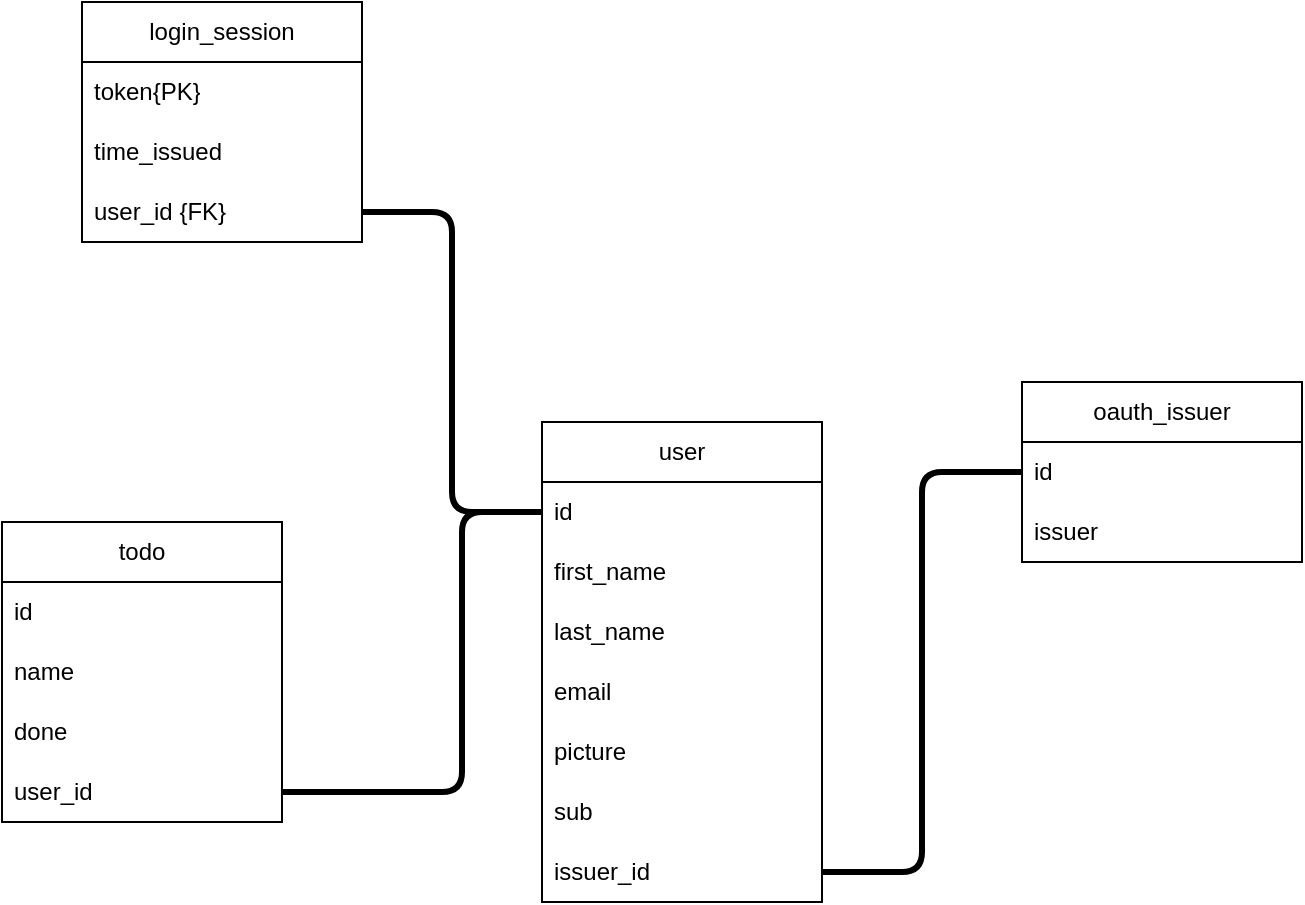 <mxfile version="28.1.0">
  <diagram name="Page-1" id="XHymnuY88icq-uMge94P">
    <mxGraphModel dx="678" dy="865" grid="1" gridSize="10" guides="1" tooltips="1" connect="1" arrows="1" fold="1" page="1" pageScale="1" pageWidth="827" pageHeight="1169" math="0" shadow="0">
      <root>
        <mxCell id="0" />
        <mxCell id="1" parent="0" />
        <mxCell id="sqGnbTBT7dD_9PJaiDBj-1" value="user" style="swimlane;fontStyle=0;childLayout=stackLayout;horizontal=1;startSize=30;horizontalStack=0;resizeParent=1;resizeParentMax=0;resizeLast=0;collapsible=1;marginBottom=0;whiteSpace=wrap;html=1;" parent="1" vertex="1">
          <mxGeometry x="320" y="310" width="140" height="240" as="geometry" />
        </mxCell>
        <mxCell id="sqGnbTBT7dD_9PJaiDBj-2" value="id" style="text;strokeColor=none;fillColor=none;align=left;verticalAlign=middle;spacingLeft=4;spacingRight=4;overflow=hidden;points=[[0,0.5],[1,0.5]];portConstraint=eastwest;rotatable=0;whiteSpace=wrap;html=1;" parent="sqGnbTBT7dD_9PJaiDBj-1" vertex="1">
          <mxGeometry y="30" width="140" height="30" as="geometry" />
        </mxCell>
        <mxCell id="sqGnbTBT7dD_9PJaiDBj-3" value="first_name" style="text;strokeColor=none;fillColor=none;align=left;verticalAlign=middle;spacingLeft=4;spacingRight=4;overflow=hidden;points=[[0,0.5],[1,0.5]];portConstraint=eastwest;rotatable=0;whiteSpace=wrap;html=1;" parent="sqGnbTBT7dD_9PJaiDBj-1" vertex="1">
          <mxGeometry y="60" width="140" height="30" as="geometry" />
        </mxCell>
        <mxCell id="sqGnbTBT7dD_9PJaiDBj-4" value="last_name" style="text;strokeColor=none;fillColor=none;align=left;verticalAlign=middle;spacingLeft=4;spacingRight=4;overflow=hidden;points=[[0,0.5],[1,0.5]];portConstraint=eastwest;rotatable=0;whiteSpace=wrap;html=1;" parent="sqGnbTBT7dD_9PJaiDBj-1" vertex="1">
          <mxGeometry y="90" width="140" height="30" as="geometry" />
        </mxCell>
        <mxCell id="sqGnbTBT7dD_9PJaiDBj-8" value="email" style="text;strokeColor=none;fillColor=none;align=left;verticalAlign=middle;spacingLeft=4;spacingRight=4;overflow=hidden;points=[[0,0.5],[1,0.5]];portConstraint=eastwest;rotatable=0;whiteSpace=wrap;html=1;" parent="sqGnbTBT7dD_9PJaiDBj-1" vertex="1">
          <mxGeometry y="120" width="140" height="30" as="geometry" />
        </mxCell>
        <mxCell id="sqGnbTBT7dD_9PJaiDBj-7" value="picture" style="text;strokeColor=none;fillColor=none;align=left;verticalAlign=middle;spacingLeft=4;spacingRight=4;overflow=hidden;points=[[0,0.5],[1,0.5]];portConstraint=eastwest;rotatable=0;whiteSpace=wrap;html=1;" parent="sqGnbTBT7dD_9PJaiDBj-1" vertex="1">
          <mxGeometry y="150" width="140" height="30" as="geometry" />
        </mxCell>
        <mxCell id="sqGnbTBT7dD_9PJaiDBj-6" value="sub" style="text;strokeColor=none;fillColor=none;align=left;verticalAlign=middle;spacingLeft=4;spacingRight=4;overflow=hidden;points=[[0,0.5],[1,0.5]];portConstraint=eastwest;rotatable=0;whiteSpace=wrap;html=1;" parent="sqGnbTBT7dD_9PJaiDBj-1" vertex="1">
          <mxGeometry y="180" width="140" height="30" as="geometry" />
        </mxCell>
        <mxCell id="sqGnbTBT7dD_9PJaiDBj-5" value="issuer_id" style="text;strokeColor=none;fillColor=none;align=left;verticalAlign=middle;spacingLeft=4;spacingRight=4;overflow=hidden;points=[[0,0.5],[1,0.5]];portConstraint=eastwest;rotatable=0;whiteSpace=wrap;html=1;" parent="sqGnbTBT7dD_9PJaiDBj-1" vertex="1">
          <mxGeometry y="210" width="140" height="30" as="geometry" />
        </mxCell>
        <mxCell id="sqGnbTBT7dD_9PJaiDBj-9" value="oauth_issuer" style="swimlane;fontStyle=0;childLayout=stackLayout;horizontal=1;startSize=30;horizontalStack=0;resizeParent=1;resizeParentMax=0;resizeLast=0;collapsible=1;marginBottom=0;whiteSpace=wrap;html=1;" parent="1" vertex="1">
          <mxGeometry x="560" y="290" width="140" height="90" as="geometry" />
        </mxCell>
        <mxCell id="sqGnbTBT7dD_9PJaiDBj-10" value="id" style="text;strokeColor=none;fillColor=none;align=left;verticalAlign=middle;spacingLeft=4;spacingRight=4;overflow=hidden;points=[[0,0.5],[1,0.5]];portConstraint=eastwest;rotatable=0;whiteSpace=wrap;html=1;" parent="sqGnbTBT7dD_9PJaiDBj-9" vertex="1">
          <mxGeometry y="30" width="140" height="30" as="geometry" />
        </mxCell>
        <mxCell id="sqGnbTBT7dD_9PJaiDBj-11" value="issuer" style="text;strokeColor=none;fillColor=none;align=left;verticalAlign=middle;spacingLeft=4;spacingRight=4;overflow=hidden;points=[[0,0.5],[1,0.5]];portConstraint=eastwest;rotatable=0;whiteSpace=wrap;html=1;" parent="sqGnbTBT7dD_9PJaiDBj-9" vertex="1">
          <mxGeometry y="60" width="140" height="30" as="geometry" />
        </mxCell>
        <mxCell id="sqGnbTBT7dD_9PJaiDBj-13" value="login_session" style="swimlane;fontStyle=0;childLayout=stackLayout;horizontal=1;startSize=30;horizontalStack=0;resizeParent=1;resizeParentMax=0;resizeLast=0;collapsible=1;marginBottom=0;whiteSpace=wrap;html=1;" parent="1" vertex="1">
          <mxGeometry x="90" y="100" width="140" height="120" as="geometry" />
        </mxCell>
        <mxCell id="sqGnbTBT7dD_9PJaiDBj-14" value="token{PK}" style="text;strokeColor=none;fillColor=none;align=left;verticalAlign=middle;spacingLeft=4;spacingRight=4;overflow=hidden;points=[[0,0.5],[1,0.5]];portConstraint=eastwest;rotatable=0;whiteSpace=wrap;html=1;" parent="sqGnbTBT7dD_9PJaiDBj-13" vertex="1">
          <mxGeometry y="30" width="140" height="30" as="geometry" />
        </mxCell>
        <UserObject label="time_issued" id="sqGnbTBT7dD_9PJaiDBj-17">
          <mxCell style="text;strokeColor=none;fillColor=none;align=left;verticalAlign=middle;spacingLeft=4;spacingRight=4;overflow=hidden;points=[[0,0.5],[1,0.5]];portConstraint=eastwest;rotatable=0;whiteSpace=wrap;html=1;" parent="sqGnbTBT7dD_9PJaiDBj-13" vertex="1">
            <mxGeometry y="60" width="140" height="30" as="geometry" />
          </mxCell>
        </UserObject>
        <UserObject label="user_id {FK}" id="sqGnbTBT7dD_9PJaiDBj-16">
          <mxCell style="text;strokeColor=none;fillColor=none;align=left;verticalAlign=middle;spacingLeft=4;spacingRight=4;overflow=hidden;points=[[0,0.5],[1,0.5]];portConstraint=eastwest;rotatable=0;whiteSpace=wrap;html=1;" parent="sqGnbTBT7dD_9PJaiDBj-13" vertex="1">
            <mxGeometry y="90" width="140" height="30" as="geometry" />
          </mxCell>
        </UserObject>
        <mxCell id="sqGnbTBT7dD_9PJaiDBj-18" style="edgeStyle=orthogonalEdgeStyle;rounded=1;orthogonalLoop=1;jettySize=auto;html=1;exitX=0;exitY=0.5;exitDx=0;exitDy=0;entryX=1;entryY=0.5;entryDx=0;entryDy=0;fontSize=12;startSize=8;endSize=8;endArrow=none;endFill=0;strokeWidth=3;" parent="1" source="sqGnbTBT7dD_9PJaiDBj-2" target="sqGnbTBT7dD_9PJaiDBj-16" edge="1">
          <mxGeometry relative="1" as="geometry" />
        </mxCell>
        <mxCell id="sqGnbTBT7dD_9PJaiDBj-19" style="edgeStyle=orthogonalEdgeStyle;rounded=1;orthogonalLoop=1;jettySize=auto;html=1;exitX=0;exitY=0.5;exitDx=0;exitDy=0;fontSize=12;startSize=8;endSize=8;endArrow=none;endFill=0;strokeWidth=3;curved=0;entryX=1;entryY=0.5;entryDx=0;entryDy=0;" parent="1" source="sqGnbTBT7dD_9PJaiDBj-10" target="sqGnbTBT7dD_9PJaiDBj-5" edge="1">
          <mxGeometry relative="1" as="geometry">
            <mxPoint x="550" y="600" as="targetPoint" />
          </mxGeometry>
        </mxCell>
        <mxCell id="sqGnbTBT7dD_9PJaiDBj-22" value="todo" style="swimlane;fontStyle=0;childLayout=stackLayout;horizontal=1;startSize=30;horizontalStack=0;resizeParent=1;resizeParentMax=0;resizeLast=0;collapsible=1;marginBottom=0;whiteSpace=wrap;html=1;" parent="1" vertex="1">
          <mxGeometry x="50" y="360" width="140" height="150" as="geometry" />
        </mxCell>
        <mxCell id="sqGnbTBT7dD_9PJaiDBj-23" value="id" style="text;strokeColor=none;fillColor=none;align=left;verticalAlign=middle;spacingLeft=4;spacingRight=4;overflow=hidden;points=[[0,0.5],[1,0.5]];portConstraint=eastwest;rotatable=0;whiteSpace=wrap;html=1;" parent="sqGnbTBT7dD_9PJaiDBj-22" vertex="1">
          <mxGeometry y="30" width="140" height="30" as="geometry" />
        </mxCell>
        <mxCell id="sqGnbTBT7dD_9PJaiDBj-24" value="name" style="text;strokeColor=none;fillColor=none;align=left;verticalAlign=middle;spacingLeft=4;spacingRight=4;overflow=hidden;points=[[0,0.5],[1,0.5]];portConstraint=eastwest;rotatable=0;whiteSpace=wrap;html=1;" parent="sqGnbTBT7dD_9PJaiDBj-22" vertex="1">
          <mxGeometry y="60" width="140" height="30" as="geometry" />
        </mxCell>
        <mxCell id="sqGnbTBT7dD_9PJaiDBj-25" value="done" style="text;strokeColor=none;fillColor=none;align=left;verticalAlign=middle;spacingLeft=4;spacingRight=4;overflow=hidden;points=[[0,0.5],[1,0.5]];portConstraint=eastwest;rotatable=0;whiteSpace=wrap;html=1;" parent="sqGnbTBT7dD_9PJaiDBj-22" vertex="1">
          <mxGeometry y="90" width="140" height="30" as="geometry" />
        </mxCell>
        <mxCell id="sqGnbTBT7dD_9PJaiDBj-26" value="user_id" style="text;strokeColor=none;fillColor=none;align=left;verticalAlign=middle;spacingLeft=4;spacingRight=4;overflow=hidden;points=[[0,0.5],[1,0.5]];portConstraint=eastwest;rotatable=0;whiteSpace=wrap;html=1;" parent="sqGnbTBT7dD_9PJaiDBj-22" vertex="1">
          <mxGeometry y="120" width="140" height="30" as="geometry" />
        </mxCell>
        <mxCell id="sqGnbTBT7dD_9PJaiDBj-27" style="edgeStyle=orthogonalEdgeStyle;rounded=1;orthogonalLoop=1;jettySize=auto;html=1;exitX=1;exitY=0.5;exitDx=0;exitDy=0;entryX=0;entryY=0.5;entryDx=0;entryDy=0;fontSize=12;startSize=8;endSize=8;strokeWidth=3;endArrow=none;endFill=0;curved=0;" parent="1" source="sqGnbTBT7dD_9PJaiDBj-26" target="sqGnbTBT7dD_9PJaiDBj-2" edge="1">
          <mxGeometry relative="1" as="geometry">
            <Array as="points">
              <mxPoint x="280" y="495" />
              <mxPoint x="280" y="355" />
            </Array>
          </mxGeometry>
        </mxCell>
      </root>
    </mxGraphModel>
  </diagram>
</mxfile>
